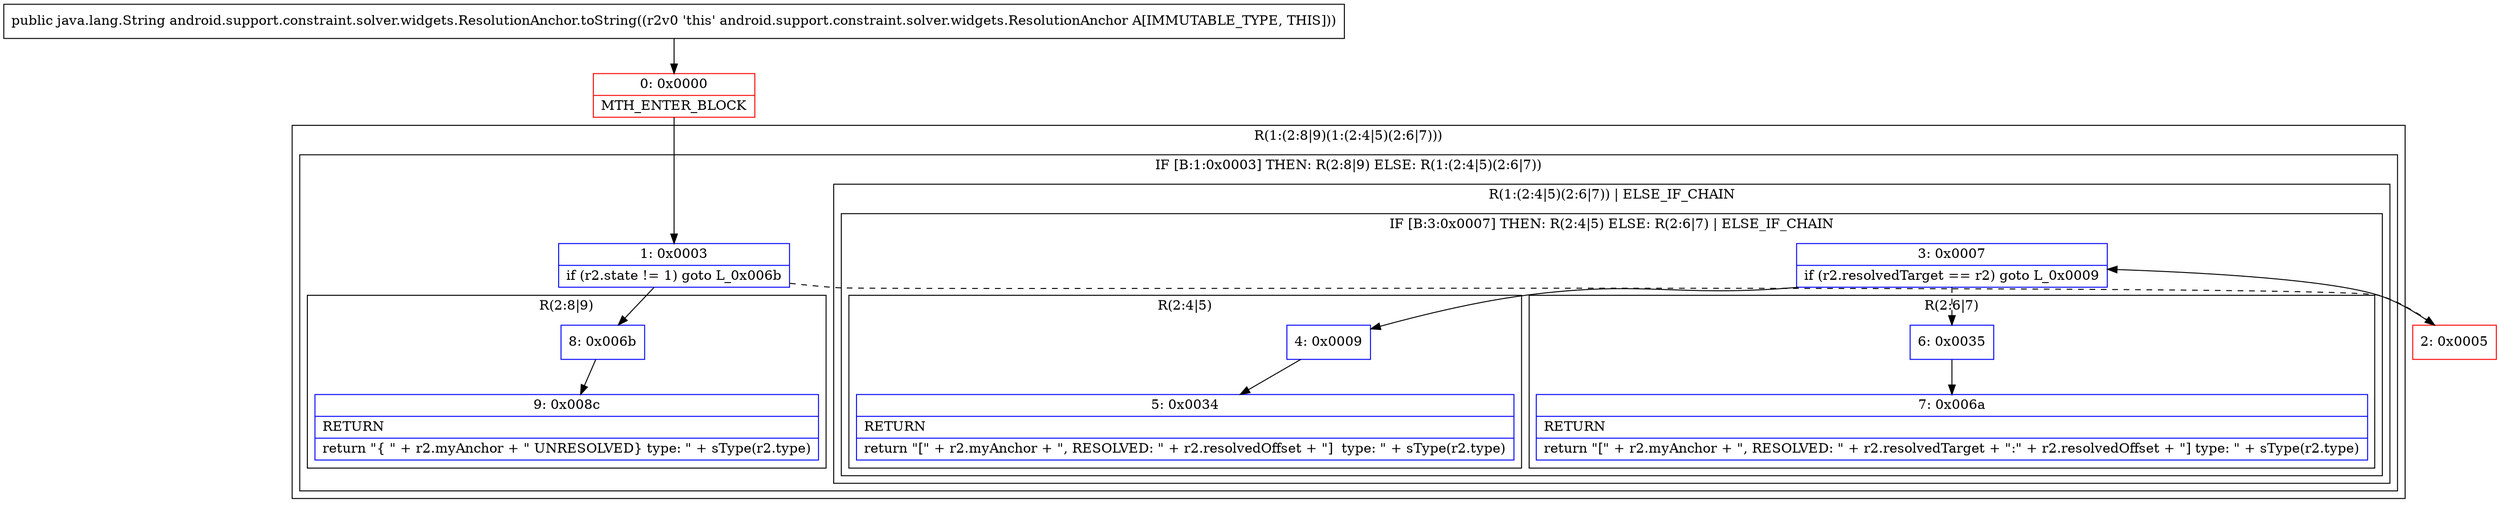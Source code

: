 digraph "CFG forandroid.support.constraint.solver.widgets.ResolutionAnchor.toString()Ljava\/lang\/String;" {
subgraph cluster_Region_680819969 {
label = "R(1:(2:8|9)(1:(2:4|5)(2:6|7)))";
node [shape=record,color=blue];
subgraph cluster_IfRegion_2024984636 {
label = "IF [B:1:0x0003] THEN: R(2:8|9) ELSE: R(1:(2:4|5)(2:6|7))";
node [shape=record,color=blue];
Node_1 [shape=record,label="{1\:\ 0x0003|if (r2.state != 1) goto L_0x006b\l}"];
subgraph cluster_Region_208097590 {
label = "R(2:8|9)";
node [shape=record,color=blue];
Node_8 [shape=record,label="{8\:\ 0x006b}"];
Node_9 [shape=record,label="{9\:\ 0x008c|RETURN\l|return \"\{ \" + r2.myAnchor + \" UNRESOLVED\} type: \" + sType(r2.type)\l}"];
}
subgraph cluster_Region_1535979375 {
label = "R(1:(2:4|5)(2:6|7)) | ELSE_IF_CHAIN\l";
node [shape=record,color=blue];
subgraph cluster_IfRegion_1358577002 {
label = "IF [B:3:0x0007] THEN: R(2:4|5) ELSE: R(2:6|7) | ELSE_IF_CHAIN\l";
node [shape=record,color=blue];
Node_3 [shape=record,label="{3\:\ 0x0007|if (r2.resolvedTarget == r2) goto L_0x0009\l}"];
subgraph cluster_Region_1051141241 {
label = "R(2:4|5)";
node [shape=record,color=blue];
Node_4 [shape=record,label="{4\:\ 0x0009}"];
Node_5 [shape=record,label="{5\:\ 0x0034|RETURN\l|return \"[\" + r2.myAnchor + \", RESOLVED: \" + r2.resolvedOffset + \"]  type: \" + sType(r2.type)\l}"];
}
subgraph cluster_Region_150944890 {
label = "R(2:6|7)";
node [shape=record,color=blue];
Node_6 [shape=record,label="{6\:\ 0x0035}"];
Node_7 [shape=record,label="{7\:\ 0x006a|RETURN\l|return \"[\" + r2.myAnchor + \", RESOLVED: \" + r2.resolvedTarget + \":\" + r2.resolvedOffset + \"] type: \" + sType(r2.type)\l}"];
}
}
}
}
}
Node_0 [shape=record,color=red,label="{0\:\ 0x0000|MTH_ENTER_BLOCK\l}"];
Node_2 [shape=record,color=red,label="{2\:\ 0x0005}"];
MethodNode[shape=record,label="{public java.lang.String android.support.constraint.solver.widgets.ResolutionAnchor.toString((r2v0 'this' android.support.constraint.solver.widgets.ResolutionAnchor A[IMMUTABLE_TYPE, THIS])) }"];
MethodNode -> Node_0;
Node_1 -> Node_2[style=dashed];
Node_1 -> Node_8;
Node_8 -> Node_9;
Node_3 -> Node_4;
Node_3 -> Node_6[style=dashed];
Node_4 -> Node_5;
Node_6 -> Node_7;
Node_0 -> Node_1;
Node_2 -> Node_3;
}

